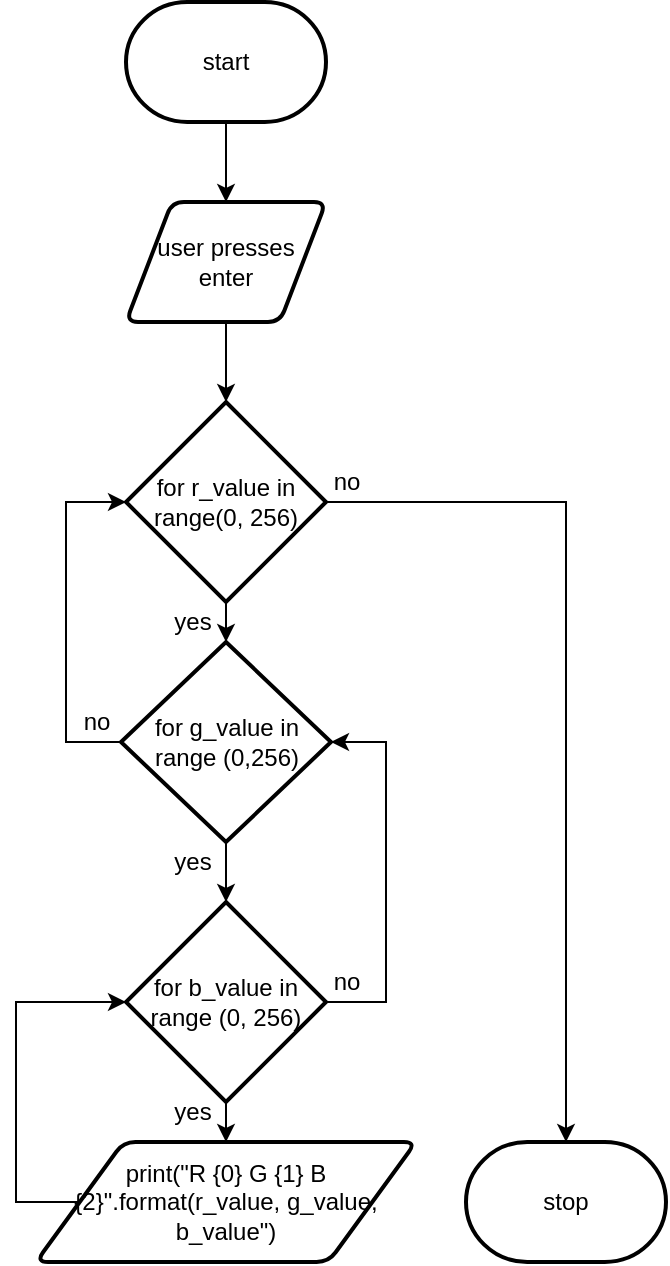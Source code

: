 <mxfile>
    <diagram id="BsBV6leVBUCAfMzn52um" name="Page-1">
        <mxGraphModel dx="640" dy="462" grid="1" gridSize="10" guides="1" tooltips="1" connect="1" arrows="1" fold="1" page="1" pageScale="1" pageWidth="827" pageHeight="1169" math="0" shadow="0">
            <root>
                <mxCell id="0"/>
                <mxCell id="1" parent="0"/>
                <mxCell id="9" style="edgeStyle=none;html=1;entryX=0.5;entryY=0;entryDx=0;entryDy=0;" parent="1" source="2" edge="1">
                    <mxGeometry relative="1" as="geometry">
                        <mxPoint x="390" y="140" as="targetPoint"/>
                    </mxGeometry>
                </mxCell>
                <mxCell id="2" value="start" style="strokeWidth=2;html=1;shape=mxgraph.flowchart.terminator;whiteSpace=wrap;" parent="1" vertex="1">
                    <mxGeometry x="340" y="40" width="100" height="60" as="geometry"/>
                </mxCell>
                <mxCell id="32" style="edgeStyle=orthogonalEdgeStyle;html=1;entryX=0;entryY=0.5;entryDx=0;entryDy=0;entryPerimeter=0;strokeColor=none;rounded=0;" parent="1" edge="1">
                    <mxGeometry relative="1" as="geometry">
                        <mxPoint x="515" y="480" as="targetPoint"/>
                        <mxPoint x="443.9" y="535" as="sourcePoint"/>
                    </mxGeometry>
                </mxCell>
                <mxCell id="115" style="edgeStyle=none;html=1;entryX=0.5;entryY=0;entryDx=0;entryDy=0;entryPerimeter=0;" parent="1" source="113" target="114" edge="1">
                    <mxGeometry relative="1" as="geometry"/>
                </mxCell>
                <mxCell id="113" value="user presses enter" style="shape=parallelogram;html=1;strokeWidth=2;perimeter=parallelogramPerimeter;whiteSpace=wrap;rounded=1;arcSize=12;size=0.23;" parent="1" vertex="1">
                    <mxGeometry x="340" y="140" width="100" height="60" as="geometry"/>
                </mxCell>
                <mxCell id="169" style="edgeStyle=orthogonalEdgeStyle;rounded=0;html=1;" parent="1" source="114" target="162" edge="1">
                    <mxGeometry relative="1" as="geometry"/>
                </mxCell>
                <mxCell id="177" style="edgeStyle=orthogonalEdgeStyle;html=1;entryX=0.5;entryY=0;entryDx=0;entryDy=0;entryPerimeter=0;rounded=0;" edge="1" parent="1" source="114" target="172">
                    <mxGeometry relative="1" as="geometry"/>
                </mxCell>
                <mxCell id="114" value="for r_value in range(0, 256)" style="strokeWidth=2;html=1;shape=mxgraph.flowchart.decision;whiteSpace=wrap;" parent="1" vertex="1">
                    <mxGeometry x="340" y="240" width="100" height="100" as="geometry"/>
                </mxCell>
                <mxCell id="130" value="yes" style="text;html=1;align=center;verticalAlign=middle;resizable=0;points=[];autosize=1;strokeColor=none;fillColor=none;" parent="1" vertex="1">
                    <mxGeometry x="357.5" y="340" width="30" height="20" as="geometry"/>
                </mxCell>
                <mxCell id="133" value="no" style="text;html=1;align=center;verticalAlign=middle;resizable=0;points=[];autosize=1;strokeColor=none;fillColor=none;" parent="1" vertex="1">
                    <mxGeometry x="435" y="270" width="30" height="20" as="geometry"/>
                </mxCell>
                <mxCell id="182" style="edgeStyle=orthogonalEdgeStyle;rounded=0;html=1;entryX=0;entryY=0.5;entryDx=0;entryDy=0;entryPerimeter=0;" edge="1" parent="1" source="156" target="171">
                    <mxGeometry relative="1" as="geometry">
                        <Array as="points">
                            <mxPoint x="285" y="640"/>
                            <mxPoint x="285" y="540"/>
                        </Array>
                    </mxGeometry>
                </mxCell>
                <mxCell id="156" value="print(&quot;R {0} G {1} B {2}&quot;.format(r_value, g_value, b_value&quot;)" style="shape=parallelogram;html=1;strokeWidth=2;perimeter=parallelogramPerimeter;whiteSpace=wrap;rounded=1;arcSize=12;size=0.23;" parent="1" vertex="1">
                    <mxGeometry x="295" y="610" width="190" height="60" as="geometry"/>
                </mxCell>
                <mxCell id="174" style="edgeStyle=none;html=1;" edge="1" parent="1" source="162" target="171">
                    <mxGeometry relative="1" as="geometry"/>
                </mxCell>
                <mxCell id="162" value="for g_value in range (0,256)" style="strokeWidth=2;html=1;shape=mxgraph.flowchart.decision;whiteSpace=wrap;" parent="1" vertex="1">
                    <mxGeometry x="337.5" y="360" width="105" height="100" as="geometry"/>
                </mxCell>
                <mxCell id="168" value="" style="endArrow=classic;html=1;exitX=0;exitY=0.5;exitDx=0;exitDy=0;exitPerimeter=0;entryX=0;entryY=0.5;entryDx=0;entryDy=0;entryPerimeter=0;edgeStyle=orthogonalEdgeStyle;rounded=0;" parent="1" source="162" target="114" edge="1">
                    <mxGeometry width="50" height="50" relative="1" as="geometry">
                        <mxPoint x="300" y="400" as="sourcePoint"/>
                        <mxPoint x="350" y="350" as="targetPoint"/>
                        <Array as="points">
                            <mxPoint x="310" y="410"/>
                            <mxPoint x="310" y="290"/>
                        </Array>
                    </mxGeometry>
                </mxCell>
                <mxCell id="175" style="edgeStyle=none;html=1;entryX=0.5;entryY=0;entryDx=0;entryDy=0;" edge="1" parent="1" source="171" target="156">
                    <mxGeometry relative="1" as="geometry"/>
                </mxCell>
                <mxCell id="179" style="edgeStyle=orthogonalEdgeStyle;rounded=0;html=1;entryX=1;entryY=0.5;entryDx=0;entryDy=0;entryPerimeter=0;" edge="1" parent="1" source="171" target="162">
                    <mxGeometry relative="1" as="geometry">
                        <Array as="points">
                            <mxPoint x="470" y="540"/>
                            <mxPoint x="470" y="410"/>
                        </Array>
                    </mxGeometry>
                </mxCell>
                <mxCell id="171" value="for b_value in range (0, 256)" style="strokeWidth=2;html=1;shape=mxgraph.flowchart.decision;whiteSpace=wrap;" parent="1" vertex="1">
                    <mxGeometry x="340" y="490" width="100" height="100" as="geometry"/>
                </mxCell>
                <mxCell id="172" value="stop" style="strokeWidth=2;html=1;shape=mxgraph.flowchart.terminator;whiteSpace=wrap;" parent="1" vertex="1">
                    <mxGeometry x="510" y="610" width="100" height="60" as="geometry"/>
                </mxCell>
                <mxCell id="178" value="no" style="text;html=1;align=center;verticalAlign=middle;resizable=0;points=[];autosize=1;strokeColor=none;fillColor=none;" vertex="1" parent="1">
                    <mxGeometry x="310" y="390" width="30" height="20" as="geometry"/>
                </mxCell>
                <mxCell id="180" value="no" style="text;html=1;align=center;verticalAlign=middle;resizable=0;points=[];autosize=1;strokeColor=none;fillColor=none;" vertex="1" parent="1">
                    <mxGeometry x="435" y="520" width="30" height="20" as="geometry"/>
                </mxCell>
                <mxCell id="181" value="yes" style="text;html=1;align=center;verticalAlign=middle;resizable=0;points=[];autosize=1;strokeColor=none;fillColor=none;" vertex="1" parent="1">
                    <mxGeometry x="357.5" y="585" width="30" height="20" as="geometry"/>
                </mxCell>
                <mxCell id="183" value="yes" style="text;html=1;align=center;verticalAlign=middle;resizable=0;points=[];autosize=1;strokeColor=none;fillColor=none;" vertex="1" parent="1">
                    <mxGeometry x="357.5" y="460" width="30" height="20" as="geometry"/>
                </mxCell>
            </root>
        </mxGraphModel>
    </diagram>
</mxfile>